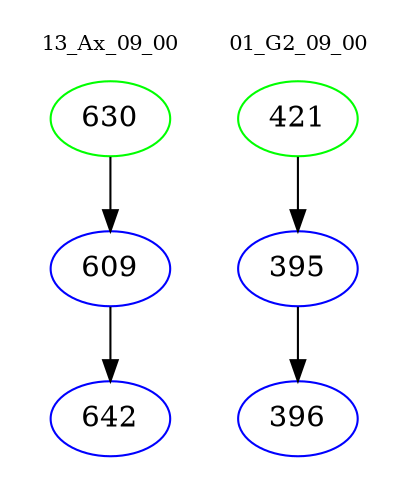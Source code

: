 digraph{
subgraph cluster_0 {
color = white
label = "13_Ax_09_00";
fontsize=10;
T0_630 [label="630", color="green"]
T0_630 -> T0_609 [color="black"]
T0_609 [label="609", color="blue"]
T0_609 -> T0_642 [color="black"]
T0_642 [label="642", color="blue"]
}
subgraph cluster_1 {
color = white
label = "01_G2_09_00";
fontsize=10;
T1_421 [label="421", color="green"]
T1_421 -> T1_395 [color="black"]
T1_395 [label="395", color="blue"]
T1_395 -> T1_396 [color="black"]
T1_396 [label="396", color="blue"]
}
}
